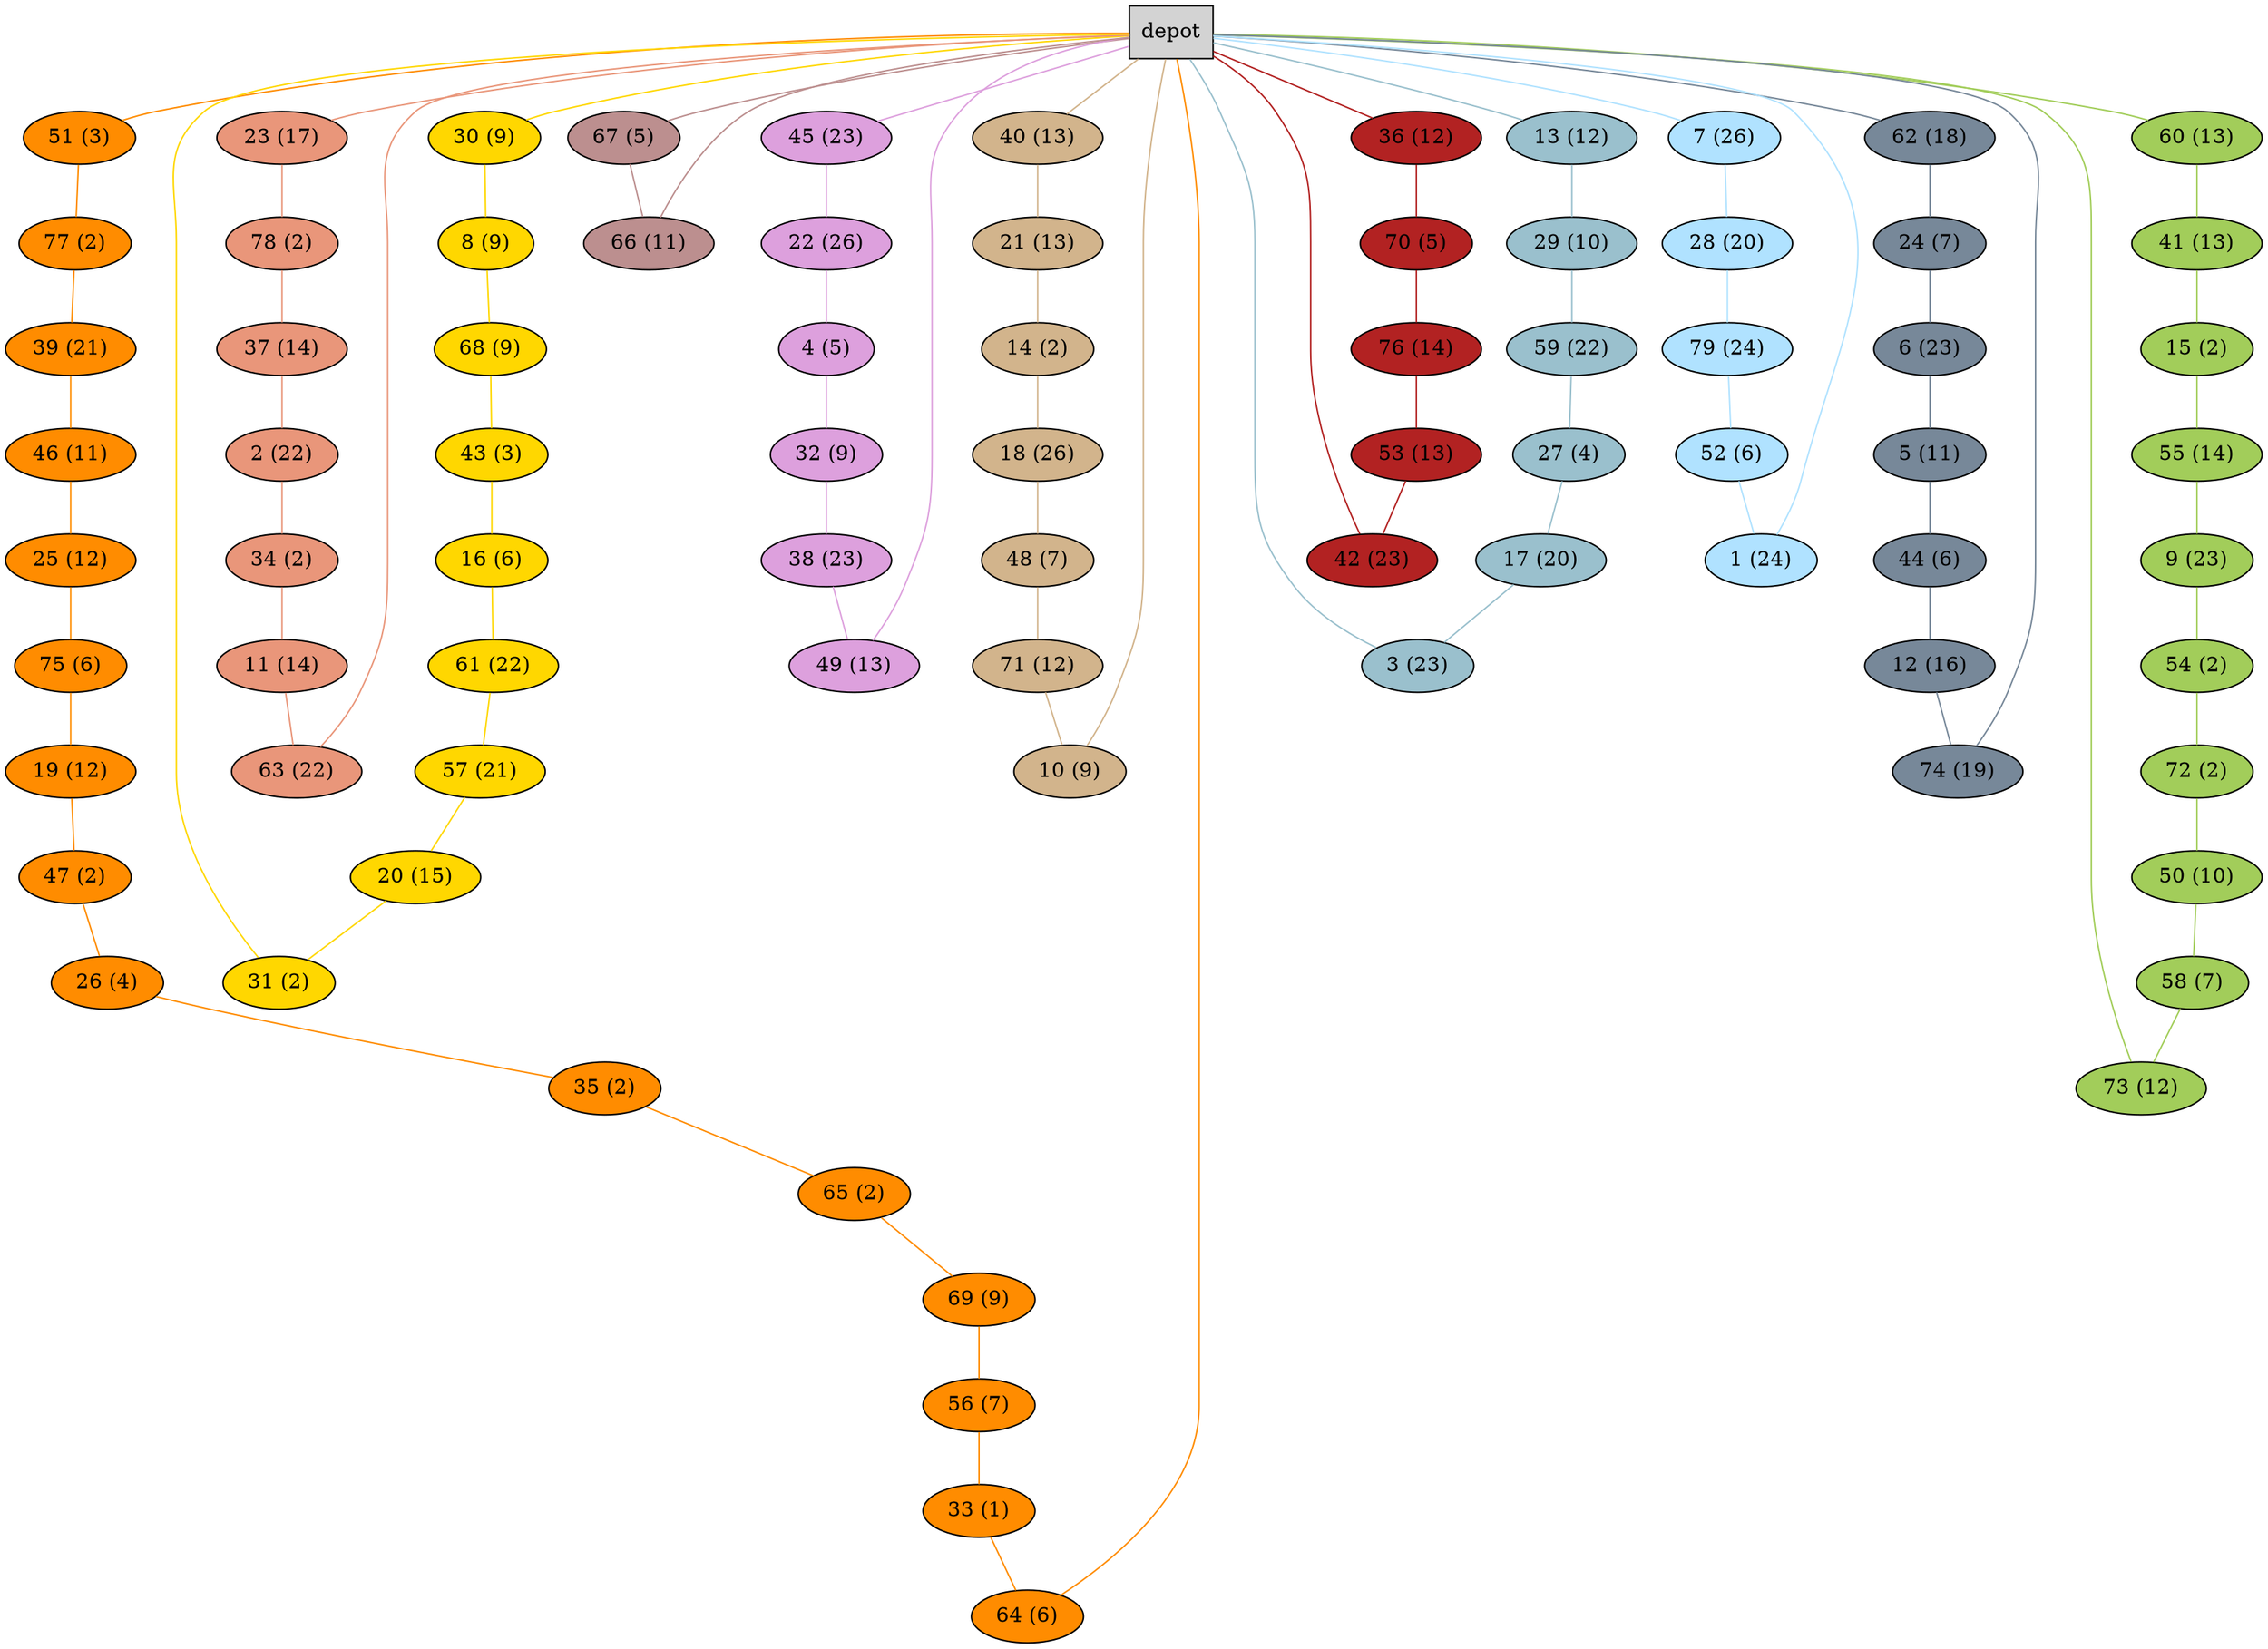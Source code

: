 graph G {
  0[shape = box, label = "depot", style = filled ];
  23[shape = ellipse, label = "23 (17)", style = filled , fillcolor = darksalmon ];
  "0"--"23"[color = darksalmon];
  78[shape = ellipse, label = "78 (2)", style = filled , fillcolor = darksalmon ];
  "23"--"78"[color = darksalmon];
  37[shape = ellipse, label = "37 (14)", style = filled , fillcolor = darksalmon ];
  "78"--"37"[color = darksalmon];
  2[shape = ellipse, label = "2 (22)", style = filled , fillcolor = darksalmon ];
  "37"--"2"[color = darksalmon];
  34[shape = ellipse, label = "34 (2)", style = filled , fillcolor = darksalmon ];
  "2"--"34"[color = darksalmon];
  11[shape = ellipse, label = "11 (14)", style = filled , fillcolor = darksalmon ];
  "34"--"11"[color = darksalmon];
  63[shape = ellipse, label = "63 (22)", style = filled , fillcolor = darksalmon ];
  "11"--"63"[color = darksalmon];
  "63"--"0"[color = darksalmon];
  30[shape = ellipse, label = "30 (9)", style = filled , fillcolor = gold ];
  "0"--"30"[color = gold];
  8[shape = ellipse, label = "8 (9)", style = filled , fillcolor = gold ];
  "30"--"8"[color = gold];
  68[shape = ellipse, label = "68 (9)", style = filled , fillcolor = gold ];
  "8"--"68"[color = gold];
  43[shape = ellipse, label = "43 (3)", style = filled , fillcolor = gold ];
  "68"--"43"[color = gold];
  16[shape = ellipse, label = "16 (6)", style = filled , fillcolor = gold ];
  "43"--"16"[color = gold];
  61[shape = ellipse, label = "61 (22)", style = filled , fillcolor = gold ];
  "16"--"61"[color = gold];
  57[shape = ellipse, label = "57 (21)", style = filled , fillcolor = gold ];
  "61"--"57"[color = gold];
  20[shape = ellipse, label = "20 (15)", style = filled , fillcolor = gold ];
  "57"--"20"[color = gold];
  31[shape = ellipse, label = "31 (2)", style = filled , fillcolor = gold ];
  "20"--"31"[color = gold];
  "31"--"0"[color = gold];
  45[shape = ellipse, label = "45 (23)", style = filled , fillcolor = plum ];
  "0"--"45"[color = plum];
  22[shape = ellipse, label = "22 (26)", style = filled , fillcolor = plum ];
  "45"--"22"[color = plum];
  4[shape = ellipse, label = "4 (5)", style = filled , fillcolor = plum ];
  "22"--"4"[color = plum];
  32[shape = ellipse, label = "32 (9)", style = filled , fillcolor = plum ];
  "4"--"32"[color = plum];
  38[shape = ellipse, label = "38 (23)", style = filled , fillcolor = plum ];
  "32"--"38"[color = plum];
  49[shape = ellipse, label = "49 (13)", style = filled , fillcolor = plum ];
  "38"--"49"[color = plum];
  "49"--"0"[color = plum];
  40[shape = ellipse, label = "40 (13)", style = filled , fillcolor = tan ];
  "0"--"40"[color = tan];
  21[shape = ellipse, label = "21 (13)", style = filled , fillcolor = tan ];
  "40"--"21"[color = tan];
  14[shape = ellipse, label = "14 (2)", style = filled , fillcolor = tan ];
  "21"--"14"[color = tan];
  18[shape = ellipse, label = "18 (26)", style = filled , fillcolor = tan ];
  "14"--"18"[color = tan];
  48[shape = ellipse, label = "48 (7)", style = filled , fillcolor = tan ];
  "18"--"48"[color = tan];
  71[shape = ellipse, label = "71 (12)", style = filled , fillcolor = tan ];
  "48"--"71"[color = tan];
  10[shape = ellipse, label = "10 (9)", style = filled , fillcolor = tan ];
  "71"--"10"[color = tan];
  "10"--"0"[color = tan];
  51[shape = ellipse, label = "51 (3)", style = filled , fillcolor = darkorange ];
  "0"--"51"[color = darkorange];
  77[shape = ellipse, label = "77 (2)", style = filled , fillcolor = darkorange ];
  "51"--"77"[color = darkorange];
  39[shape = ellipse, label = "39 (21)", style = filled , fillcolor = darkorange ];
  "77"--"39"[color = darkorange];
  46[shape = ellipse, label = "46 (11)", style = filled , fillcolor = darkorange ];
  "39"--"46"[color = darkorange];
  25[shape = ellipse, label = "25 (12)", style = filled , fillcolor = darkorange ];
  "46"--"25"[color = darkorange];
  75[shape = ellipse, label = "75 (6)", style = filled , fillcolor = darkorange ];
  "25"--"75"[color = darkorange];
  19[shape = ellipse, label = "19 (12)", style = filled , fillcolor = darkorange ];
  "75"--"19"[color = darkorange];
  47[shape = ellipse, label = "47 (2)", style = filled , fillcolor = darkorange ];
  "19"--"47"[color = darkorange];
  26[shape = ellipse, label = "26 (4)", style = filled , fillcolor = darkorange ];
  "47"--"26"[color = darkorange];
  35[shape = ellipse, label = "35 (2)", style = filled , fillcolor = darkorange ];
  "26"--"35"[color = darkorange];
  65[shape = ellipse, label = "65 (2)", style = filled , fillcolor = darkorange ];
  "35"--"65"[color = darkorange];
  69[shape = ellipse, label = "69 (9)", style = filled , fillcolor = darkorange ];
  "65"--"69"[color = darkorange];
  56[shape = ellipse, label = "56 (7)", style = filled , fillcolor = darkorange ];
  "69"--"56"[color = darkorange];
  33[shape = ellipse, label = "33 (1)", style = filled , fillcolor = darkorange ];
  "56"--"33"[color = darkorange];
  64[shape = ellipse, label = "64 (6)", style = filled , fillcolor = darkorange ];
  "33"--"64"[color = darkorange];
  "64"--"0"[color = darkorange];
  67[shape = ellipse, label = "67 (5)", style = filled , fillcolor = rosybrown ];
  "0"--"67"[color = rosybrown];
  66[shape = ellipse, label = "66 (11)", style = filled , fillcolor = rosybrown ];
  "67"--"66"[color = rosybrown];
  "66"--"0"[color = rosybrown];
  60[shape = ellipse, label = "60 (13)", style = filled , fillcolor = darkolivegreen3 ];
  "0"--"60"[color = darkolivegreen3];
  41[shape = ellipse, label = "41 (13)", style = filled , fillcolor = darkolivegreen3 ];
  "60"--"41"[color = darkolivegreen3];
  15[shape = ellipse, label = "15 (2)", style = filled , fillcolor = darkolivegreen3 ];
  "41"--"15"[color = darkolivegreen3];
  55[shape = ellipse, label = "55 (14)", style = filled , fillcolor = darkolivegreen3 ];
  "15"--"55"[color = darkolivegreen3];
  9[shape = ellipse, label = "9 (23)", style = filled , fillcolor = darkolivegreen3 ];
  "55"--"9"[color = darkolivegreen3];
  54[shape = ellipse, label = "54 (2)", style = filled , fillcolor = darkolivegreen3 ];
  "9"--"54"[color = darkolivegreen3];
  72[shape = ellipse, label = "72 (2)", style = filled , fillcolor = darkolivegreen3 ];
  "54"--"72"[color = darkolivegreen3];
  50[shape = ellipse, label = "50 (10)", style = filled , fillcolor = darkolivegreen3 ];
  "72"--"50"[color = darkolivegreen3];
  58[shape = ellipse, label = "58 (7)", style = filled , fillcolor = darkolivegreen3 ];
  "50"--"58"[color = darkolivegreen3];
  73[shape = ellipse, label = "73 (12)", style = filled , fillcolor = darkolivegreen3 ];
  "58"--"73"[color = darkolivegreen3];
  "73"--"0"[color = darkolivegreen3];
  13[shape = ellipse, label = "13 (12)", style = filled , fillcolor = lightblue3 ];
  "0"--"13"[color = lightblue3];
  29[shape = ellipse, label = "29 (10)", style = filled , fillcolor = lightblue3 ];
  "13"--"29"[color = lightblue3];
  59[shape = ellipse, label = "59 (22)", style = filled , fillcolor = lightblue3 ];
  "29"--"59"[color = lightblue3];
  27[shape = ellipse, label = "27 (4)", style = filled , fillcolor = lightblue3 ];
  "59"--"27"[color = lightblue3];
  17[shape = ellipse, label = "17 (20)", style = filled , fillcolor = lightblue3 ];
  "27"--"17"[color = lightblue3];
  3[shape = ellipse, label = "3 (23)", style = filled , fillcolor = lightblue3 ];
  "17"--"3"[color = lightblue3];
  "3"--"0"[color = lightblue3];
  36[shape = ellipse, label = "36 (12)", style = filled , fillcolor = firebrick ];
  "0"--"36"[color = firebrick];
  70[shape = ellipse, label = "70 (5)", style = filled , fillcolor = firebrick ];
  "36"--"70"[color = firebrick];
  76[shape = ellipse, label = "76 (14)", style = filled , fillcolor = firebrick ];
  "70"--"76"[color = firebrick];
  53[shape = ellipse, label = "53 (13)", style = filled , fillcolor = firebrick ];
  "76"--"53"[color = firebrick];
  42[shape = ellipse, label = "42 (23)", style = filled , fillcolor = firebrick ];
  "53"--"42"[color = firebrick];
  "42"--"0"[color = firebrick];
  62[shape = ellipse, label = "62 (18)", style = filled , fillcolor = lightslategray ];
  "0"--"62"[color = lightslategray];
  24[shape = ellipse, label = "24 (7)", style = filled , fillcolor = lightslategray ];
  "62"--"24"[color = lightslategray];
  6[shape = ellipse, label = "6 (23)", style = filled , fillcolor = lightslategray ];
  "24"--"6"[color = lightslategray];
  5[shape = ellipse, label = "5 (11)", style = filled , fillcolor = lightslategray ];
  "6"--"5"[color = lightslategray];
  44[shape = ellipse, label = "44 (6)", style = filled , fillcolor = lightslategray ];
  "5"--"44"[color = lightslategray];
  12[shape = ellipse, label = "12 (16)", style = filled , fillcolor = lightslategray ];
  "44"--"12"[color = lightslategray];
  74[shape = ellipse, label = "74 (19)", style = filled , fillcolor = lightslategray ];
  "12"--"74"[color = lightslategray];
  "74"--"0"[color = lightslategray];
  7[shape = ellipse, label = "7 (26)", style = filled , fillcolor = lightskyblue1 ];
  "0"--"7"[color = lightskyblue1];
  28[shape = ellipse, label = "28 (20)", style = filled , fillcolor = lightskyblue1 ];
  "7"--"28"[color = lightskyblue1];
  79[shape = ellipse, label = "79 (24)", style = filled , fillcolor = lightskyblue1 ];
  "28"--"79"[color = lightskyblue1];
  52[shape = ellipse, label = "52 (6)", style = filled , fillcolor = lightskyblue1 ];
  "79"--"52"[color = lightskyblue1];
  1[shape = ellipse, label = "1 (24)", style = filled , fillcolor = lightskyblue1 ];
  "52"--"1"[color = lightskyblue1];
  "1"--"0"[color = lightskyblue1];
}
